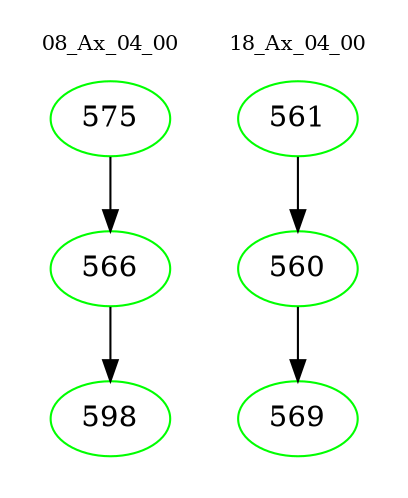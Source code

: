digraph{
subgraph cluster_0 {
color = white
label = "08_Ax_04_00";
fontsize=10;
T0_575 [label="575", color="green"]
T0_575 -> T0_566 [color="black"]
T0_566 [label="566", color="green"]
T0_566 -> T0_598 [color="black"]
T0_598 [label="598", color="green"]
}
subgraph cluster_1 {
color = white
label = "18_Ax_04_00";
fontsize=10;
T1_561 [label="561", color="green"]
T1_561 -> T1_560 [color="black"]
T1_560 [label="560", color="green"]
T1_560 -> T1_569 [color="black"]
T1_569 [label="569", color="green"]
}
}
